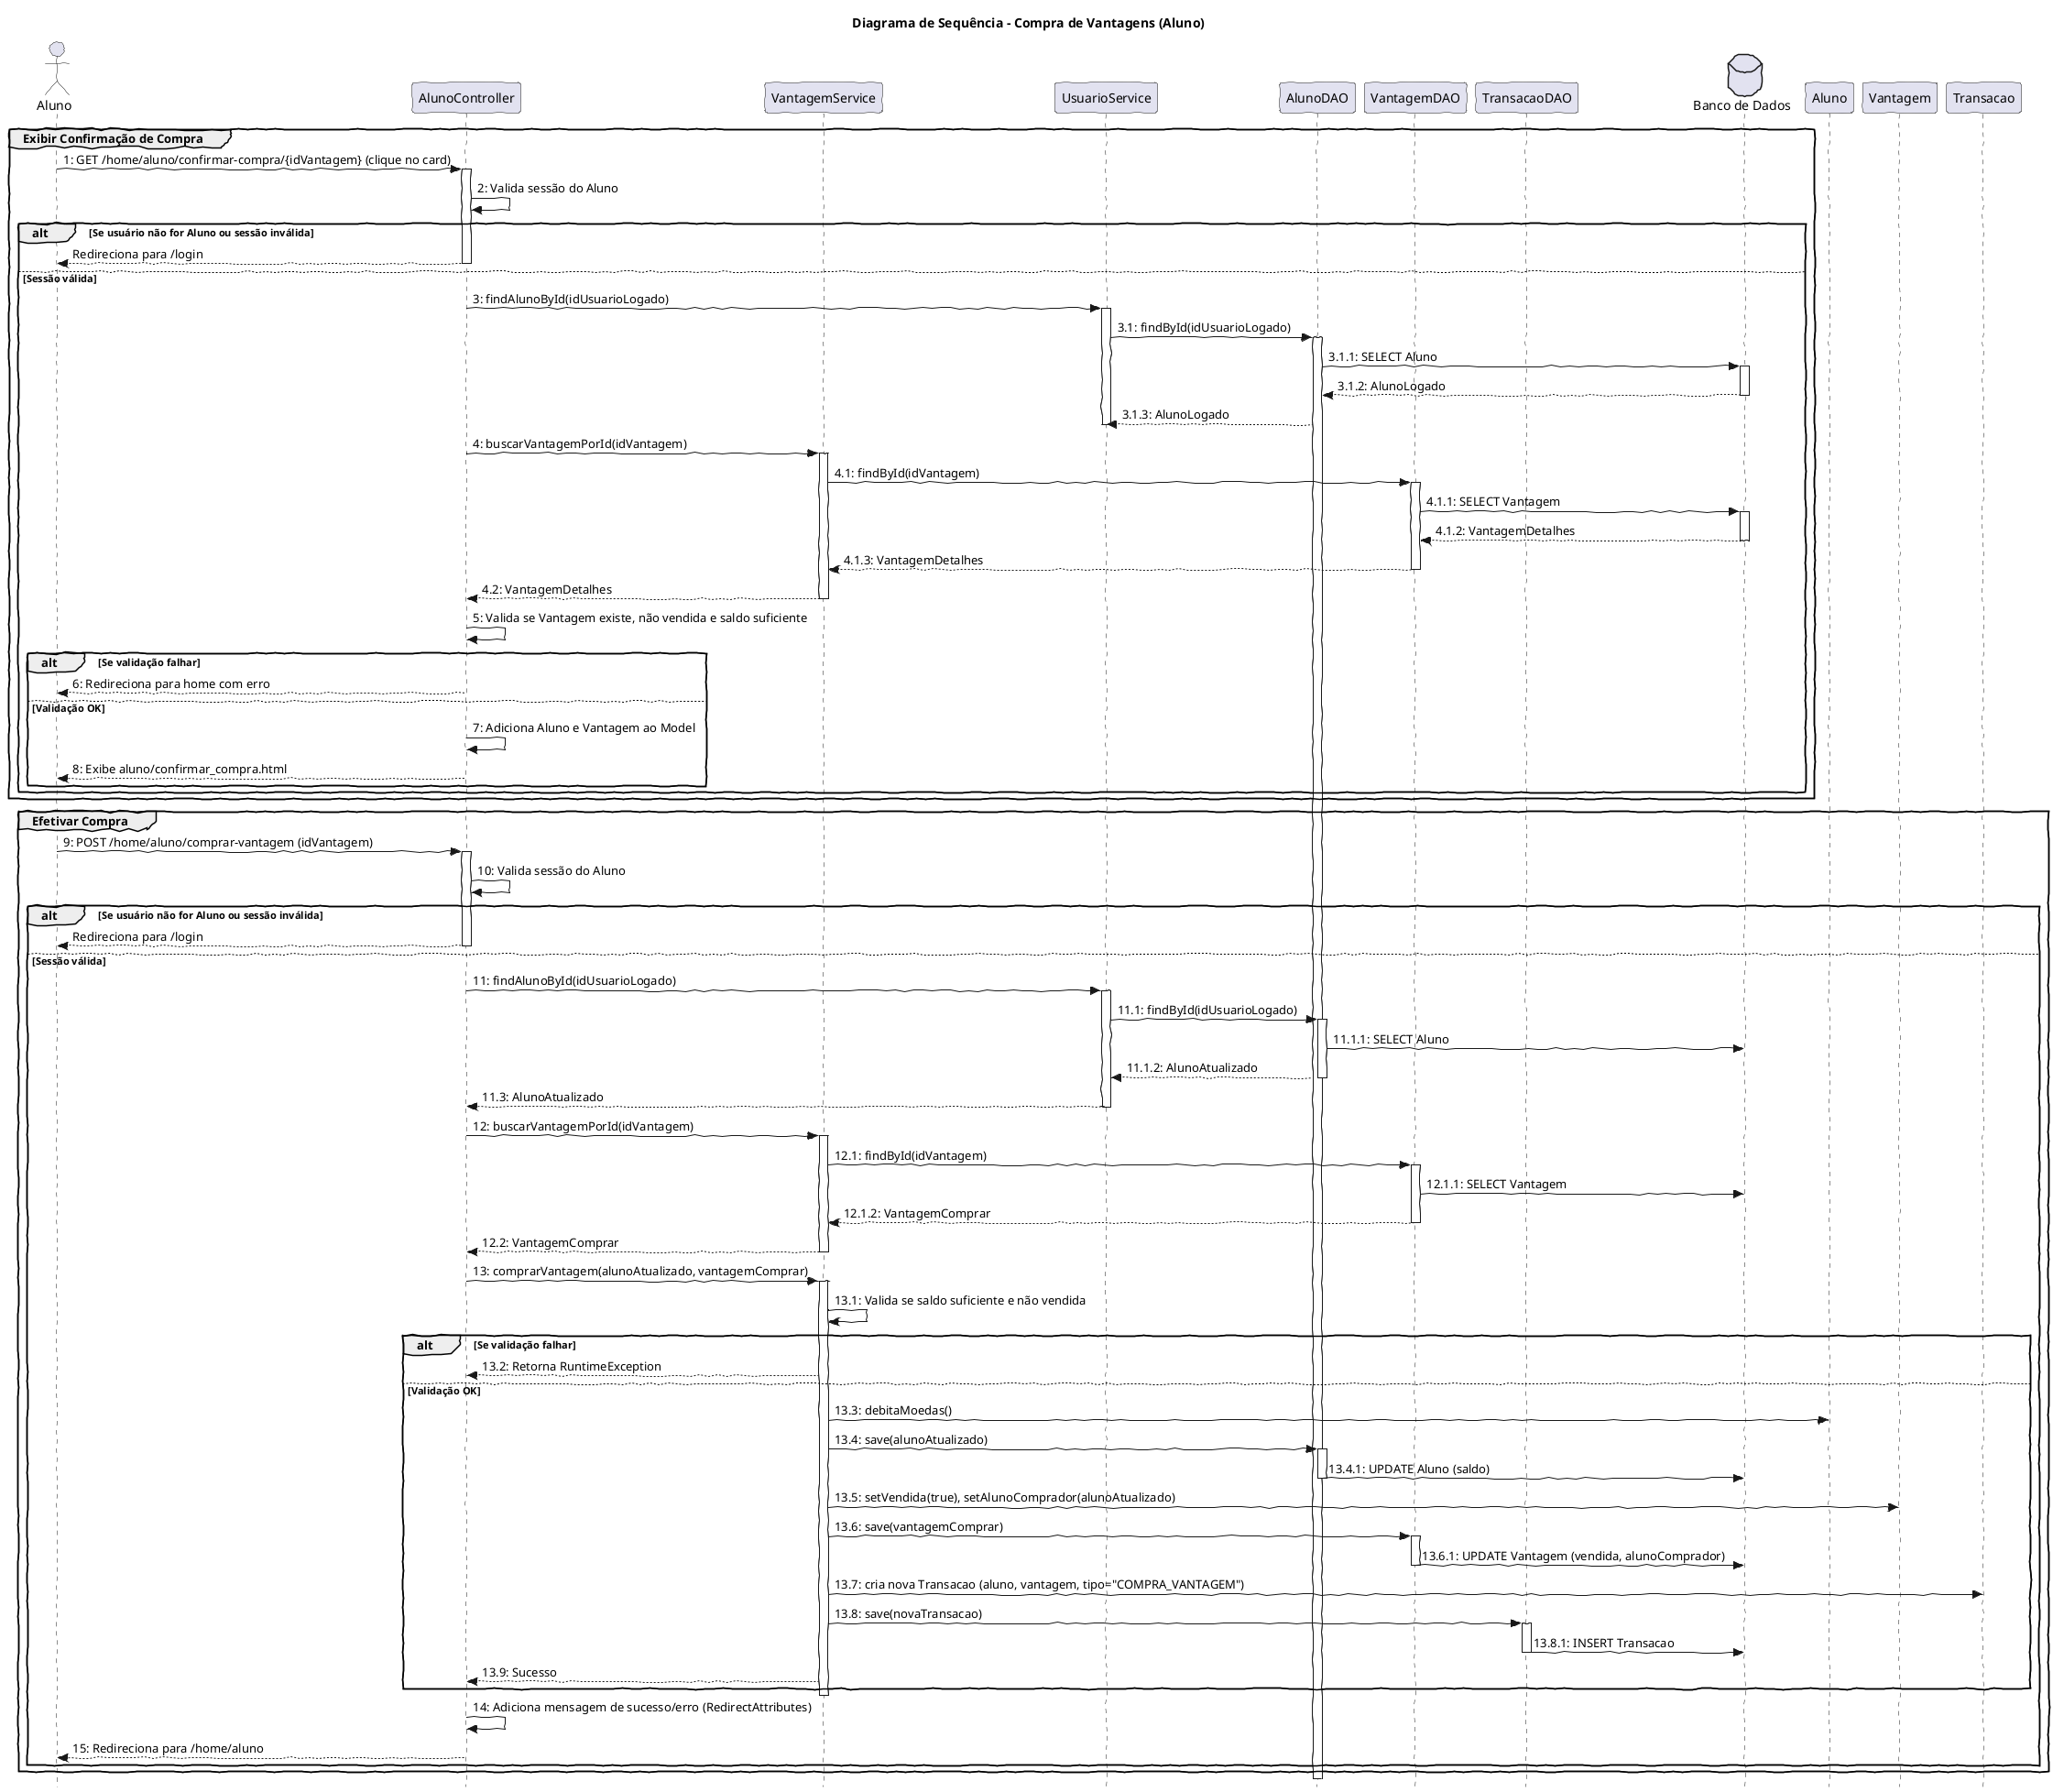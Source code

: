 @startuml Compra de Vantagens (Aluno)

skinparam handwritten true
skinparam style strictuml

title Diagrama de Sequência - Compra de Vantagens (Aluno)

actor Aluno as A
participant AlunoController as AC
participant VantagemService as VS
participant UsuarioService as US
participant AlunoDAO as ADAOS
participant VantagemDAO as VDAO
participant TransacaoDAO as TDAO
database "Banco de Dados" as DB

' Fluxo para Exibir Confirmação de Compra
group Exibir Confirmação de Compra
    A -> AC : 1: GET /home/aluno/confirmar-compra/{idVantagem} (clique no card)
    activate AC
    AC -> AC : 2: Valida sessão do Aluno
    alt Se usuário não for Aluno ou sessão inválida
        AC --> A : Redireciona para /login
        deactivate AC
    else Sessão válida
        AC -> US : 3: findAlunoById(idUsuarioLogado)
        activate US
        US -> ADAOS : 3.1: findById(idUsuarioLogado)
        activate ADAOS
        ADAOS -> DB : 3.1.1: SELECT Aluno
        activate DB
        DB --> ADAOS : 3.1.2: AlunoLogado
        deactivate DB
        ADAOS --> US : 3.1.3: AlunoLogado
        deactivate US

        AC -> VS : 4: buscarVantagemPorId(idVantagem)
        activate VS
        VS -> VDAO : 4.1: findById(idVantagem)
        activate VDAO
        VDAO -> DB : 4.1.1: SELECT Vantagem
        activate DB
        DB --> VDAO : 4.1.2: VantagemDetalhes
        deactivate DB
        VDAO --> VS : 4.1.3: VantagemDetalhes
        deactivate VDAO
        VS --> AC : 4.2: VantagemDetalhes
        deactivate VS

        AC -> AC : 5: Valida se Vantagem existe, não vendida e saldo suficiente
        alt Se validação falhar
            AC --> A : 6: Redireciona para home com erro
            deactivate AC
        else Validação OK
            AC -> AC : 7: Adiciona Aluno e Vantagem ao Model
            AC --> A : 8: Exibe aluno/confirmar_compra.html
            deactivate AC
        end
    end
end

' Fluxo para Efetivar Compra
group Efetivar Compra
    A -> AC : 9: POST /home/aluno/comprar-vantagem (idVantagem)
    activate AC
    AC -> AC : 10: Valida sessão do Aluno
    alt Se usuário não for Aluno ou sessão inválida
        AC --> A : Redireciona para /login
        deactivate AC
    else Sessão válida
        AC -> US : 11: findAlunoById(idUsuarioLogado)
        activate US
        US -> ADAOS : 11.1: findById(idUsuarioLogado)
        activate ADAOS
        ADAOS -> DB : 11.1.1: SELECT Aluno
        deactivate DB
        ADAOS --> US : 11.1.2: AlunoAtualizado
        deactivate ADAOS
        US --> AC : 11.3: AlunoAtualizado
        deactivate US

        AC -> VS : 12: buscarVantagemPorId(idVantagem)
        activate VS
        VS -> VDAO : 12.1: findById(idVantagem)
        activate VDAO
        VDAO -> DB : 12.1.1: SELECT Vantagem
        deactivate DB
        VDAO --> VS : 12.1.2: VantagemComprar
        deactivate VDAO
        VS --> AC : 12.2: VantagemComprar
        deactivate VS

        AC -> VS : 13: comprarVantagem(alunoAtualizado, vantagemComprar)
        activate VS
        VS -> VS : 13.1: Valida se saldo suficiente e não vendida
        alt Se validação falhar
            VS --> AC : 13.2: Retorna RuntimeException
        else Validação OK
            VS -> Aluno : 13.3: debitaMoedas()
            VS -> ADAOS : 13.4: save(alunoAtualizado)
            activate ADAOS
            ADAOS -> DB : 13.4.1: UPDATE Aluno (saldo)
            deactivate DB
            deactivate ADAOS

            VS -> Vantagem : 13.5: setVendida(true), setAlunoComprador(alunoAtualizado)
            VS -> VDAO : 13.6: save(vantagemComprar)
            activate VDAO
            VDAO -> DB : 13.6.1: UPDATE Vantagem (vendida, alunoComprador)
            deactivate DB
            deactivate VDAO

            VS -> Transacao : 13.7: cria nova Transacao (aluno, vantagem, tipo="COMPRA_VANTAGEM")
            VS -> TDAO : 13.8: save(novaTransacao)
            activate TDAO
            TDAO -> DB : 13.8.1: INSERT Transacao
            deactivate DB
            deactivate TDAO
            VS --> AC : 13.9: Sucesso
        end
        deactivate VS

        AC -> AC : 14: Adiciona mensagem de sucesso/erro (RedirectAttributes)
        AC --> A : 15: Redireciona para /home/aluno
        deactivate AC
    end
end
@enduml
